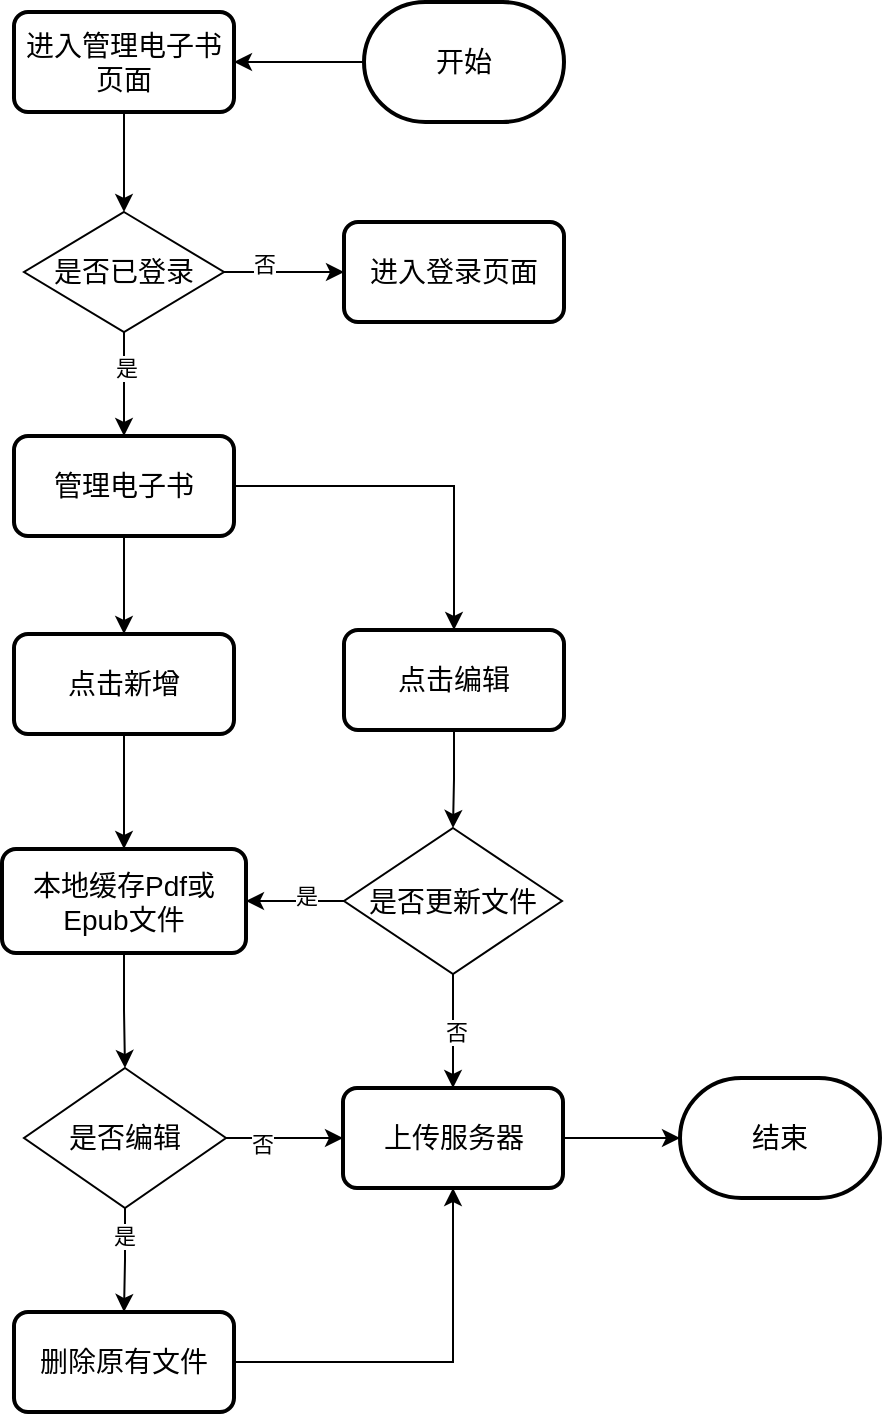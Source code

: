<mxfile version="24.3.1" type="github">
  <diagram id="C5RBs43oDa-KdzZeNtuy" name="Page-1">
    <mxGraphModel dx="996" dy="586" grid="0" gridSize="10" guides="1" tooltips="1" connect="1" arrows="1" fold="1" page="0" pageScale="1" pageWidth="827" pageHeight="1169" math="0" shadow="0">
      <root>
        <mxCell id="WIyWlLk6GJQsqaUBKTNV-0" />
        <mxCell id="WIyWlLk6GJQsqaUBKTNV-1" parent="WIyWlLk6GJQsqaUBKTNV-0" />
        <mxCell id="-oyaNa7tDfFK7rU9DXdF-5" value="" style="edgeStyle=orthogonalEdgeStyle;rounded=0;orthogonalLoop=1;jettySize=auto;html=1;" edge="1" parent="WIyWlLk6GJQsqaUBKTNV-1" source="-oyaNa7tDfFK7rU9DXdF-0" target="-oyaNa7tDfFK7rU9DXdF-4">
          <mxGeometry relative="1" as="geometry" />
        </mxCell>
        <mxCell id="-oyaNa7tDfFK7rU9DXdF-0" value="开始" style="strokeWidth=2;html=1;shape=mxgraph.flowchart.terminator;whiteSpace=wrap;fontSize=14;" vertex="1" parent="WIyWlLk6GJQsqaUBKTNV-1">
          <mxGeometry x="310" y="165" width="100" height="60" as="geometry" />
        </mxCell>
        <mxCell id="-oyaNa7tDfFK7rU9DXdF-1" value="结束" style="strokeWidth=2;html=1;shape=mxgraph.flowchart.terminator;whiteSpace=wrap;fontSize=14;" vertex="1" parent="WIyWlLk6GJQsqaUBKTNV-1">
          <mxGeometry x="468" y="703" width="100" height="60" as="geometry" />
        </mxCell>
        <mxCell id="-oyaNa7tDfFK7rU9DXdF-2" value="进入登录页面" style="rounded=1;whiteSpace=wrap;html=1;absoluteArcSize=1;arcSize=14;strokeWidth=2;fontSize=14;" vertex="1" parent="WIyWlLk6GJQsqaUBKTNV-1">
          <mxGeometry x="300" y="275" width="110" height="50" as="geometry" />
        </mxCell>
        <mxCell id="-oyaNa7tDfFK7rU9DXdF-7" value="" style="edgeStyle=orthogonalEdgeStyle;rounded=0;orthogonalLoop=1;jettySize=auto;html=1;" edge="1" parent="WIyWlLk6GJQsqaUBKTNV-1" source="-oyaNa7tDfFK7rU9DXdF-3" target="-oyaNa7tDfFK7rU9DXdF-2">
          <mxGeometry relative="1" as="geometry" />
        </mxCell>
        <mxCell id="-oyaNa7tDfFK7rU9DXdF-8" value="否" style="edgeLabel;html=1;align=center;verticalAlign=middle;resizable=0;points=[];" vertex="1" connectable="0" parent="-oyaNa7tDfFK7rU9DXdF-7">
          <mxGeometry x="-0.347" y="4" relative="1" as="geometry">
            <mxPoint as="offset" />
          </mxGeometry>
        </mxCell>
        <mxCell id="-oyaNa7tDfFK7rU9DXdF-10" value="" style="edgeStyle=orthogonalEdgeStyle;rounded=0;orthogonalLoop=1;jettySize=auto;html=1;" edge="1" parent="WIyWlLk6GJQsqaUBKTNV-1" source="-oyaNa7tDfFK7rU9DXdF-3" target="-oyaNa7tDfFK7rU9DXdF-9">
          <mxGeometry relative="1" as="geometry" />
        </mxCell>
        <mxCell id="-oyaNa7tDfFK7rU9DXdF-11" value="是" style="edgeLabel;html=1;align=center;verticalAlign=middle;resizable=0;points=[];" vertex="1" connectable="0" parent="-oyaNa7tDfFK7rU9DXdF-10">
          <mxGeometry x="-0.31" y="1" relative="1" as="geometry">
            <mxPoint as="offset" />
          </mxGeometry>
        </mxCell>
        <mxCell id="-oyaNa7tDfFK7rU9DXdF-3" value="是否已登录" style="shape=rhombus;perimeter=rhombusPerimeter;whiteSpace=wrap;html=1;align=center;fontSize=14;" vertex="1" parent="WIyWlLk6GJQsqaUBKTNV-1">
          <mxGeometry x="140" y="270" width="100" height="60" as="geometry" />
        </mxCell>
        <mxCell id="-oyaNa7tDfFK7rU9DXdF-6" value="" style="edgeStyle=orthogonalEdgeStyle;rounded=0;orthogonalLoop=1;jettySize=auto;html=1;" edge="1" parent="WIyWlLk6GJQsqaUBKTNV-1" source="-oyaNa7tDfFK7rU9DXdF-4" target="-oyaNa7tDfFK7rU9DXdF-3">
          <mxGeometry relative="1" as="geometry" />
        </mxCell>
        <mxCell id="-oyaNa7tDfFK7rU9DXdF-4" value="进入管理电子书页面" style="rounded=1;whiteSpace=wrap;html=1;absoluteArcSize=1;arcSize=14;strokeWidth=2;fontSize=14;" vertex="1" parent="WIyWlLk6GJQsqaUBKTNV-1">
          <mxGeometry x="135" y="170" width="110" height="50" as="geometry" />
        </mxCell>
        <mxCell id="-oyaNa7tDfFK7rU9DXdF-17" value="" style="edgeStyle=orthogonalEdgeStyle;rounded=0;orthogonalLoop=1;jettySize=auto;html=1;" edge="1" parent="WIyWlLk6GJQsqaUBKTNV-1" source="-oyaNa7tDfFK7rU9DXdF-9" target="-oyaNa7tDfFK7rU9DXdF-12">
          <mxGeometry relative="1" as="geometry" />
        </mxCell>
        <mxCell id="-oyaNa7tDfFK7rU9DXdF-18" style="edgeStyle=orthogonalEdgeStyle;rounded=0;orthogonalLoop=1;jettySize=auto;html=1;" edge="1" parent="WIyWlLk6GJQsqaUBKTNV-1" source="-oyaNa7tDfFK7rU9DXdF-9" target="-oyaNa7tDfFK7rU9DXdF-15">
          <mxGeometry relative="1" as="geometry" />
        </mxCell>
        <mxCell id="-oyaNa7tDfFK7rU9DXdF-9" value="管理电子书" style="rounded=1;whiteSpace=wrap;html=1;absoluteArcSize=1;arcSize=14;strokeWidth=2;fontSize=14;" vertex="1" parent="WIyWlLk6GJQsqaUBKTNV-1">
          <mxGeometry x="135" y="382" width="110" height="50" as="geometry" />
        </mxCell>
        <mxCell id="-oyaNa7tDfFK7rU9DXdF-14" value="" style="edgeStyle=orthogonalEdgeStyle;rounded=0;orthogonalLoop=1;jettySize=auto;html=1;" edge="1" parent="WIyWlLk6GJQsqaUBKTNV-1" source="-oyaNa7tDfFK7rU9DXdF-12" target="-oyaNa7tDfFK7rU9DXdF-13">
          <mxGeometry relative="1" as="geometry" />
        </mxCell>
        <mxCell id="-oyaNa7tDfFK7rU9DXdF-12" value="点击新增" style="rounded=1;whiteSpace=wrap;html=1;absoluteArcSize=1;arcSize=14;strokeWidth=2;fontSize=14;" vertex="1" parent="WIyWlLk6GJQsqaUBKTNV-1">
          <mxGeometry x="135" y="481" width="110" height="50" as="geometry" />
        </mxCell>
        <mxCell id="-oyaNa7tDfFK7rU9DXdF-25" value="" style="edgeStyle=orthogonalEdgeStyle;rounded=0;orthogonalLoop=1;jettySize=auto;html=1;" edge="1" parent="WIyWlLk6GJQsqaUBKTNV-1" source="-oyaNa7tDfFK7rU9DXdF-13" target="-oyaNa7tDfFK7rU9DXdF-24">
          <mxGeometry relative="1" as="geometry" />
        </mxCell>
        <mxCell id="-oyaNa7tDfFK7rU9DXdF-13" value="本地缓存Pdf或Epub文件" style="rounded=1;whiteSpace=wrap;html=1;absoluteArcSize=1;arcSize=14;strokeWidth=2;fontSize=14;" vertex="1" parent="WIyWlLk6GJQsqaUBKTNV-1">
          <mxGeometry x="129" y="588.5" width="122" height="52" as="geometry" />
        </mxCell>
        <mxCell id="-oyaNa7tDfFK7rU9DXdF-20" value="" style="edgeStyle=orthogonalEdgeStyle;rounded=0;orthogonalLoop=1;jettySize=auto;html=1;" edge="1" parent="WIyWlLk6GJQsqaUBKTNV-1" source="-oyaNa7tDfFK7rU9DXdF-15" target="-oyaNa7tDfFK7rU9DXdF-19">
          <mxGeometry relative="1" as="geometry" />
        </mxCell>
        <mxCell id="-oyaNa7tDfFK7rU9DXdF-15" value="点击编辑" style="rounded=1;whiteSpace=wrap;html=1;absoluteArcSize=1;arcSize=14;strokeWidth=2;fontSize=14;" vertex="1" parent="WIyWlLk6GJQsqaUBKTNV-1">
          <mxGeometry x="300" y="479" width="110" height="50" as="geometry" />
        </mxCell>
        <mxCell id="-oyaNa7tDfFK7rU9DXdF-34" value="" style="edgeStyle=orthogonalEdgeStyle;rounded=0;orthogonalLoop=1;jettySize=auto;html=1;" edge="1" parent="WIyWlLk6GJQsqaUBKTNV-1" source="-oyaNa7tDfFK7rU9DXdF-16" target="-oyaNa7tDfFK7rU9DXdF-1">
          <mxGeometry relative="1" as="geometry" />
        </mxCell>
        <mxCell id="-oyaNa7tDfFK7rU9DXdF-16" value="上传服务器" style="rounded=1;whiteSpace=wrap;html=1;absoluteArcSize=1;arcSize=14;strokeWidth=2;fontSize=14;" vertex="1" parent="WIyWlLk6GJQsqaUBKTNV-1">
          <mxGeometry x="299.5" y="708" width="110" height="50" as="geometry" />
        </mxCell>
        <mxCell id="-oyaNa7tDfFK7rU9DXdF-21" value="" style="edgeStyle=orthogonalEdgeStyle;rounded=0;orthogonalLoop=1;jettySize=auto;html=1;" edge="1" parent="WIyWlLk6GJQsqaUBKTNV-1" source="-oyaNa7tDfFK7rU9DXdF-19" target="-oyaNa7tDfFK7rU9DXdF-13">
          <mxGeometry relative="1" as="geometry" />
        </mxCell>
        <mxCell id="-oyaNa7tDfFK7rU9DXdF-22" value="是" style="edgeLabel;html=1;align=center;verticalAlign=middle;resizable=0;points=[];" vertex="1" connectable="0" parent="-oyaNa7tDfFK7rU9DXdF-21">
          <mxGeometry x="-0.2" y="-3" relative="1" as="geometry">
            <mxPoint as="offset" />
          </mxGeometry>
        </mxCell>
        <mxCell id="-oyaNa7tDfFK7rU9DXdF-31" value="" style="edgeStyle=orthogonalEdgeStyle;rounded=0;orthogonalLoop=1;jettySize=auto;html=1;" edge="1" parent="WIyWlLk6GJQsqaUBKTNV-1" source="-oyaNa7tDfFK7rU9DXdF-19" target="-oyaNa7tDfFK7rU9DXdF-16">
          <mxGeometry relative="1" as="geometry" />
        </mxCell>
        <mxCell id="-oyaNa7tDfFK7rU9DXdF-32" value="否" style="edgeLabel;html=1;align=center;verticalAlign=middle;resizable=0;points=[];" vertex="1" connectable="0" parent="-oyaNa7tDfFK7rU9DXdF-31">
          <mxGeometry x="-0.004" y="1" relative="1" as="geometry">
            <mxPoint as="offset" />
          </mxGeometry>
        </mxCell>
        <mxCell id="-oyaNa7tDfFK7rU9DXdF-19" value="是否更新文件" style="shape=rhombus;perimeter=rhombusPerimeter;whiteSpace=wrap;html=1;align=center;fontSize=14;" vertex="1" parent="WIyWlLk6GJQsqaUBKTNV-1">
          <mxGeometry x="300" y="578" width="109" height="73" as="geometry" />
        </mxCell>
        <mxCell id="-oyaNa7tDfFK7rU9DXdF-26" value="" style="edgeStyle=orthogonalEdgeStyle;rounded=0;orthogonalLoop=1;jettySize=auto;html=1;" edge="1" parent="WIyWlLk6GJQsqaUBKTNV-1" source="-oyaNa7tDfFK7rU9DXdF-24" target="-oyaNa7tDfFK7rU9DXdF-16">
          <mxGeometry relative="1" as="geometry" />
        </mxCell>
        <mxCell id="-oyaNa7tDfFK7rU9DXdF-27" value="否" style="edgeLabel;html=1;align=center;verticalAlign=middle;resizable=0;points=[];" vertex="1" connectable="0" parent="-oyaNa7tDfFK7rU9DXdF-26">
          <mxGeometry x="-0.407" y="-3" relative="1" as="geometry">
            <mxPoint as="offset" />
          </mxGeometry>
        </mxCell>
        <mxCell id="-oyaNa7tDfFK7rU9DXdF-29" value="" style="edgeStyle=orthogonalEdgeStyle;rounded=0;orthogonalLoop=1;jettySize=auto;html=1;" edge="1" parent="WIyWlLk6GJQsqaUBKTNV-1" source="-oyaNa7tDfFK7rU9DXdF-24" target="-oyaNa7tDfFK7rU9DXdF-28">
          <mxGeometry relative="1" as="geometry" />
        </mxCell>
        <mxCell id="-oyaNa7tDfFK7rU9DXdF-30" value="是" style="edgeLabel;html=1;align=center;verticalAlign=middle;resizable=0;points=[];" vertex="1" connectable="0" parent="-oyaNa7tDfFK7rU9DXdF-29">
          <mxGeometry x="-0.48" y="-1" relative="1" as="geometry">
            <mxPoint as="offset" />
          </mxGeometry>
        </mxCell>
        <mxCell id="-oyaNa7tDfFK7rU9DXdF-24" value="是否编辑" style="shape=rhombus;perimeter=rhombusPerimeter;whiteSpace=wrap;html=1;align=center;fontSize=14;" vertex="1" parent="WIyWlLk6GJQsqaUBKTNV-1">
          <mxGeometry x="140" y="698" width="101" height="70" as="geometry" />
        </mxCell>
        <mxCell id="-oyaNa7tDfFK7rU9DXdF-33" style="edgeStyle=orthogonalEdgeStyle;rounded=0;orthogonalLoop=1;jettySize=auto;html=1;exitX=1;exitY=0.5;exitDx=0;exitDy=0;entryX=0.5;entryY=1;entryDx=0;entryDy=0;" edge="1" parent="WIyWlLk6GJQsqaUBKTNV-1" source="-oyaNa7tDfFK7rU9DXdF-28" target="-oyaNa7tDfFK7rU9DXdF-16">
          <mxGeometry relative="1" as="geometry" />
        </mxCell>
        <mxCell id="-oyaNa7tDfFK7rU9DXdF-28" value="删除原有文件" style="rounded=1;whiteSpace=wrap;html=1;absoluteArcSize=1;arcSize=14;strokeWidth=2;fontSize=14;" vertex="1" parent="WIyWlLk6GJQsqaUBKTNV-1">
          <mxGeometry x="135" y="820" width="110" height="50" as="geometry" />
        </mxCell>
      </root>
    </mxGraphModel>
  </diagram>
</mxfile>

